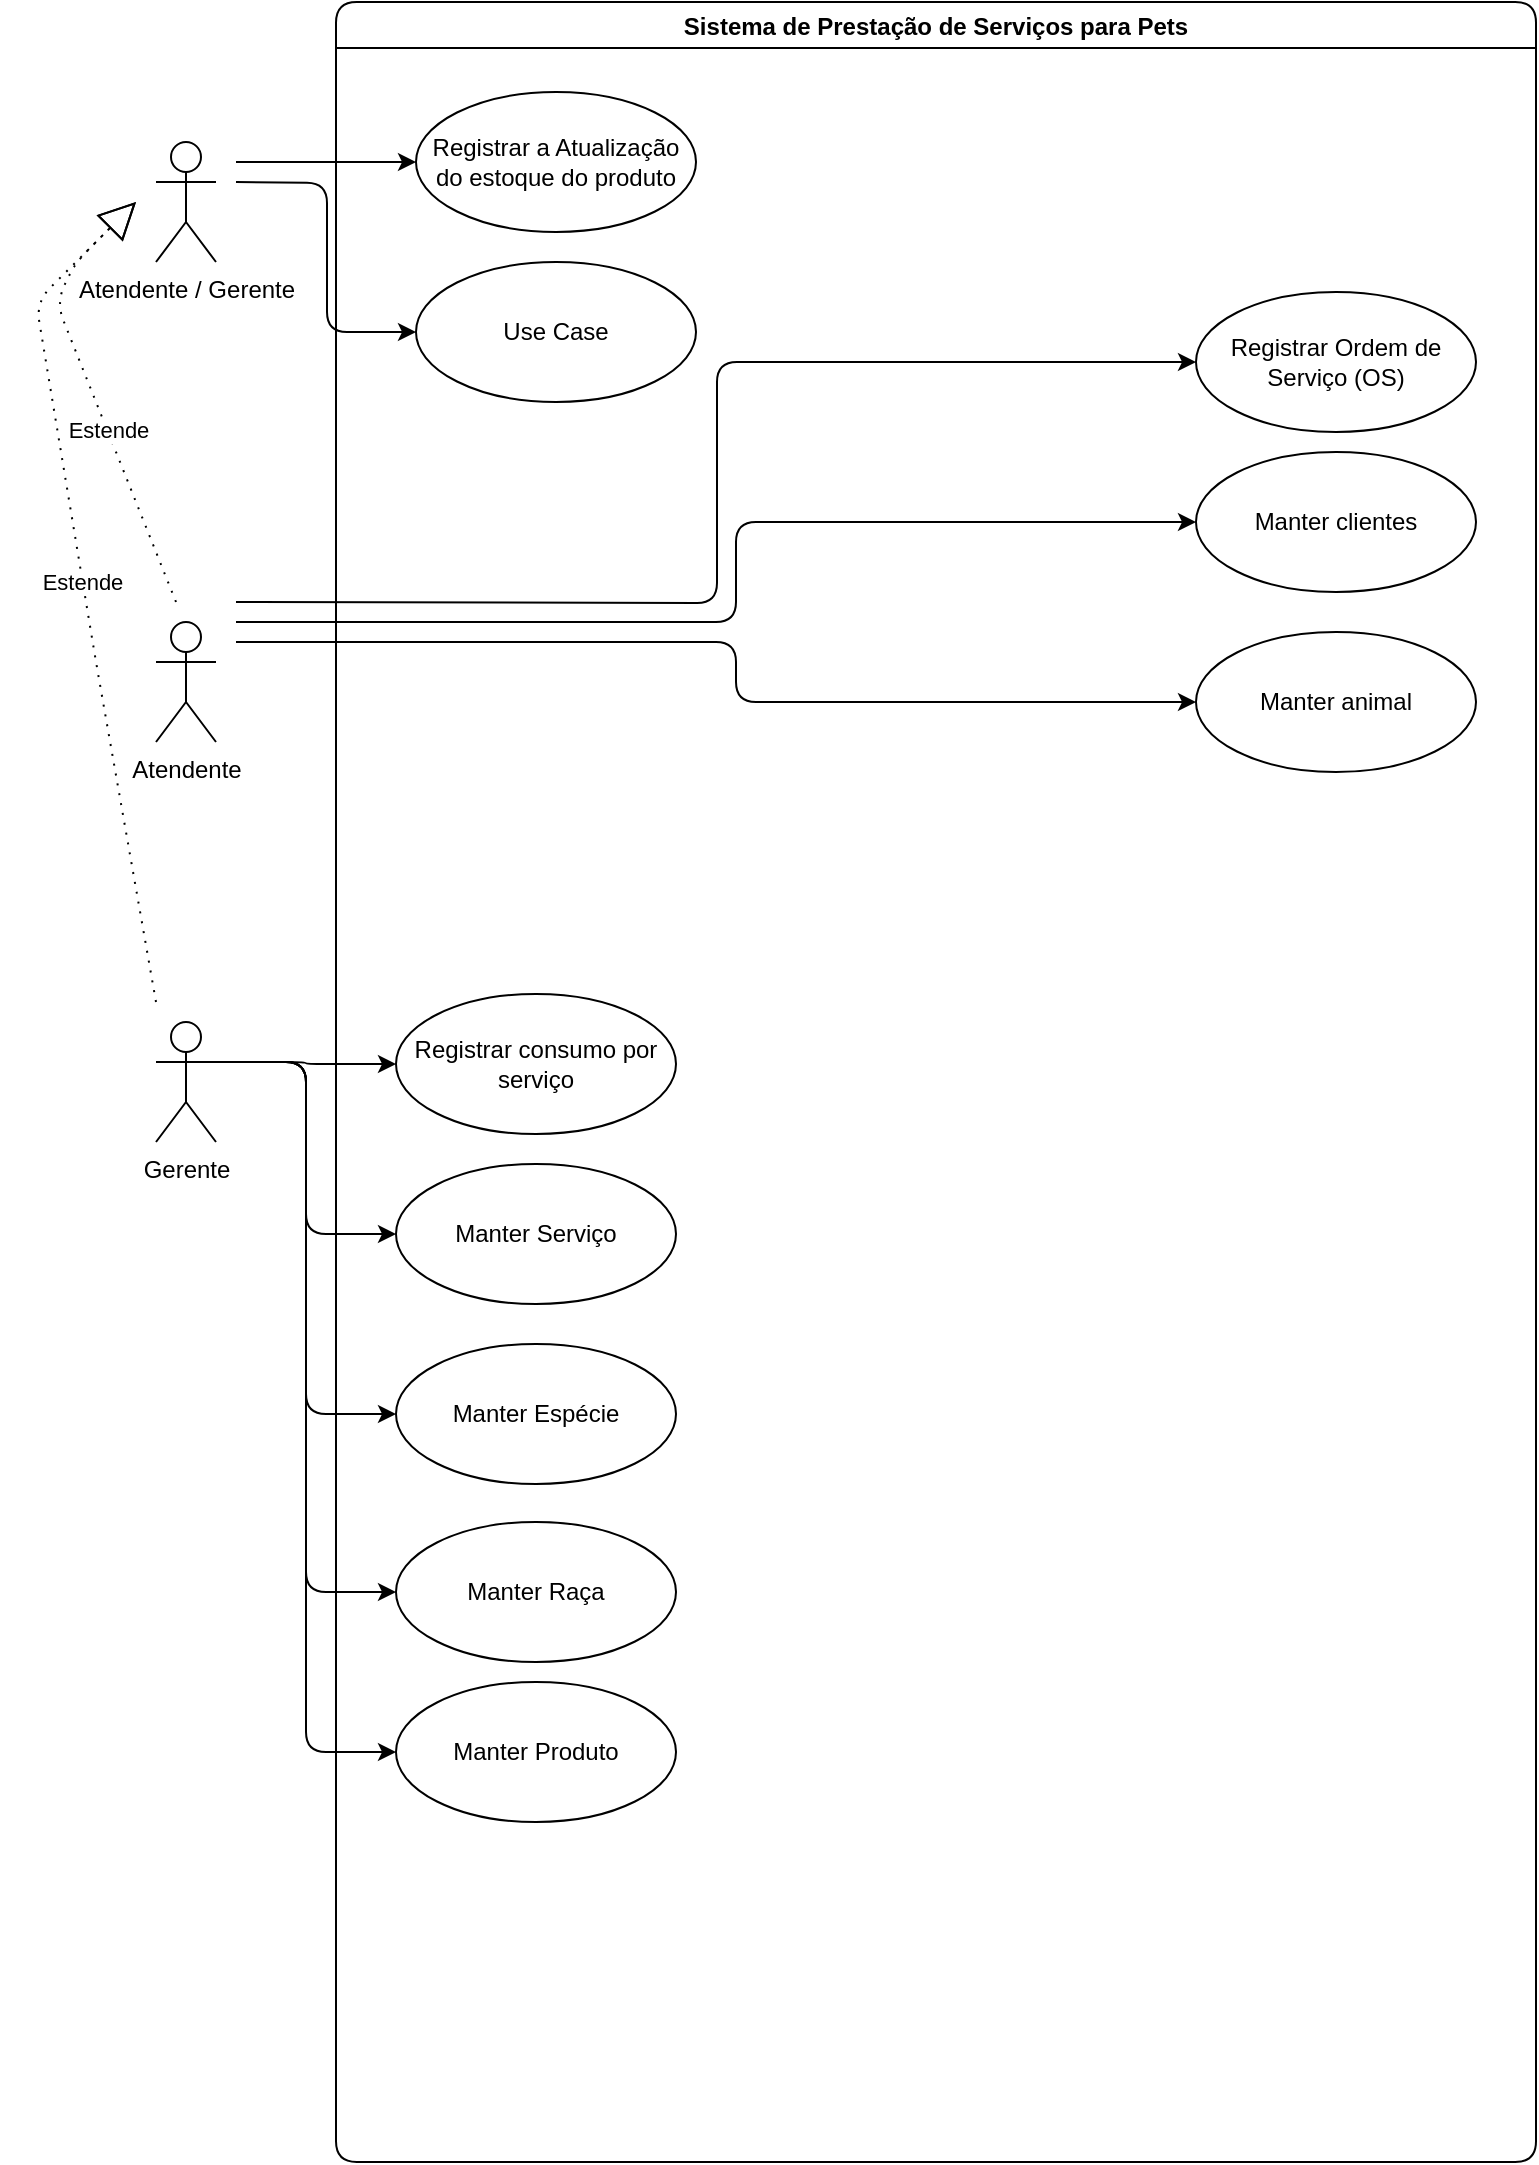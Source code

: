 <mxfile version="18.0.2" type="github">
  <diagram id="bTRfIFRihIKzvD858gBq" name="SPSP">
    <mxGraphModel dx="807" dy="302" grid="1" gridSize="10" guides="1" tooltips="1" connect="1" arrows="1" fold="1" page="1" pageScale="1" pageWidth="827" pageHeight="1169" math="0" shadow="0">
      <root>
        <mxCell id="0" />
        <mxCell id="1" parent="0" />
        <mxCell id="z1uBE7QwBVL69BETw96W-12" style="edgeStyle=orthogonalEdgeStyle;rounded=1;orthogonalLoop=1;jettySize=auto;html=1;entryX=0;entryY=0.5;entryDx=0;entryDy=0;" edge="1" parent="1" target="z1uBE7QwBVL69BETw96W-2">
          <mxGeometry relative="1" as="geometry">
            <mxPoint x="120" y="330" as="sourcePoint" />
          </mxGeometry>
        </mxCell>
        <mxCell id="z1uBE7QwBVL69BETw96W-13" style="edgeStyle=orthogonalEdgeStyle;rounded=1;orthogonalLoop=1;jettySize=auto;html=1;entryX=0;entryY=0.5;entryDx=0;entryDy=0;" edge="1" parent="1" target="wS3j6SwrNlZnIO7xjSNi-28">
          <mxGeometry relative="1" as="geometry">
            <mxPoint x="120" y="340" as="sourcePoint" />
            <Array as="points">
              <mxPoint x="370" y="340" />
              <mxPoint x="370" y="290" />
            </Array>
          </mxGeometry>
        </mxCell>
        <mxCell id="z1uBE7QwBVL69BETw96W-14" style="edgeStyle=orthogonalEdgeStyle;rounded=1;orthogonalLoop=1;jettySize=auto;html=1;entryX=0;entryY=0.5;entryDx=0;entryDy=0;" edge="1" parent="1" target="wS3j6SwrNlZnIO7xjSNi-27">
          <mxGeometry relative="1" as="geometry">
            <mxPoint x="120" y="350" as="sourcePoint" />
            <Array as="points">
              <mxPoint x="370" y="350" />
              <mxPoint x="370" y="380" />
            </Array>
          </mxGeometry>
        </mxCell>
        <mxCell id="wS3j6SwrNlZnIO7xjSNi-1" value="Atendente" style="shape=umlActor;verticalLabelPosition=bottom;verticalAlign=top;html=1;outlineConnect=0;rounded=1;" parent="1" vertex="1">
          <mxGeometry x="80" y="340" width="30" height="60" as="geometry" />
        </mxCell>
        <mxCell id="wS3j6SwrNlZnIO7xjSNi-2" value="Sistema de Prestação de Serviços para Pets" style="swimlane;rounded=1;" parent="1" vertex="1">
          <mxGeometry x="170" y="30" width="600" height="1080" as="geometry" />
        </mxCell>
        <mxCell id="wS3j6SwrNlZnIO7xjSNi-26" value="Registrar a Atualização do estoque do produto" style="ellipse;whiteSpace=wrap;html=1;rounded=1;" parent="wS3j6SwrNlZnIO7xjSNi-2" vertex="1">
          <mxGeometry x="40" y="45" width="140" height="70" as="geometry" />
        </mxCell>
        <mxCell id="wS3j6SwrNlZnIO7xjSNi-28" value="Manter clientes" style="ellipse;whiteSpace=wrap;html=1;rounded=1;" parent="wS3j6SwrNlZnIO7xjSNi-2" vertex="1">
          <mxGeometry x="430" y="225" width="140" height="70" as="geometry" />
        </mxCell>
        <mxCell id="wS3j6SwrNlZnIO7xjSNi-27" value="Manter animal" style="ellipse;whiteSpace=wrap;html=1;rounded=1;" parent="wS3j6SwrNlZnIO7xjSNi-2" vertex="1">
          <mxGeometry x="430" y="315" width="140" height="70" as="geometry" />
        </mxCell>
        <mxCell id="wS3j6SwrNlZnIO7xjSNi-32" value="Registrar consumo por serviço" style="ellipse;whiteSpace=wrap;html=1;rounded=1;" parent="wS3j6SwrNlZnIO7xjSNi-2" vertex="1">
          <mxGeometry x="30" y="496" width="140" height="70" as="geometry" />
        </mxCell>
        <mxCell id="z1uBE7QwBVL69BETw96W-2" value="Registrar Ordem de Serviço (OS)" style="ellipse;whiteSpace=wrap;html=1;rounded=1;shadow=0;" vertex="1" parent="wS3j6SwrNlZnIO7xjSNi-2">
          <mxGeometry x="430" y="145" width="140" height="70" as="geometry" />
        </mxCell>
        <mxCell id="z1uBE7QwBVL69BETw96W-8" value="Use Case" style="ellipse;whiteSpace=wrap;html=1;rounded=1;shadow=0;" vertex="1" parent="wS3j6SwrNlZnIO7xjSNi-2">
          <mxGeometry x="40" y="130" width="140" height="70" as="geometry" />
        </mxCell>
        <mxCell id="z1uBE7QwBVL69BETw96W-15" value="Manter Serviço" style="ellipse;whiteSpace=wrap;html=1;rounded=1;shadow=0;" vertex="1" parent="wS3j6SwrNlZnIO7xjSNi-2">
          <mxGeometry x="30" y="581" width="140" height="70" as="geometry" />
        </mxCell>
        <mxCell id="z1uBE7QwBVL69BETw96W-17" value="Manter Espécie" style="ellipse;whiteSpace=wrap;html=1;rounded=1;shadow=0;" vertex="1" parent="wS3j6SwrNlZnIO7xjSNi-2">
          <mxGeometry x="30" y="671" width="140" height="70" as="geometry" />
        </mxCell>
        <mxCell id="z1uBE7QwBVL69BETw96W-20" value="Manter Raça" style="ellipse;whiteSpace=wrap;html=1;rounded=0;sketch=0;" vertex="1" parent="wS3j6SwrNlZnIO7xjSNi-2">
          <mxGeometry x="30" y="760" width="140" height="70" as="geometry" />
        </mxCell>
        <mxCell id="z1uBE7QwBVL69BETw96W-22" value="Manter Produto" style="ellipse;whiteSpace=wrap;html=1;rounded=0;sketch=0;" vertex="1" parent="wS3j6SwrNlZnIO7xjSNi-2">
          <mxGeometry x="30" y="840" width="140" height="70" as="geometry" />
        </mxCell>
        <mxCell id="wS3j6SwrNlZnIO7xjSNi-43" style="edgeStyle=orthogonalEdgeStyle;rounded=1;orthogonalLoop=1;jettySize=auto;html=1;entryX=0;entryY=0.5;entryDx=0;entryDy=0;" parent="1" target="wS3j6SwrNlZnIO7xjSNi-26" edge="1">
          <mxGeometry relative="1" as="geometry">
            <mxPoint x="120" y="110" as="sourcePoint" />
            <Array as="points">
              <mxPoint x="190" y="110" />
              <mxPoint x="190" y="110" />
            </Array>
          </mxGeometry>
        </mxCell>
        <mxCell id="z1uBE7QwBVL69BETw96W-10" style="edgeStyle=orthogonalEdgeStyle;rounded=1;orthogonalLoop=1;jettySize=auto;html=1;entryX=0;entryY=0.5;entryDx=0;entryDy=0;" edge="1" parent="1" target="z1uBE7QwBVL69BETw96W-8">
          <mxGeometry relative="1" as="geometry">
            <mxPoint x="120" y="120" as="sourcePoint" />
          </mxGeometry>
        </mxCell>
        <mxCell id="wS3j6SwrNlZnIO7xjSNi-18" value="Atendente / Gerente" style="shape=umlActor;verticalLabelPosition=bottom;verticalAlign=top;html=1;outlineConnect=0;rounded=1;" parent="1" vertex="1">
          <mxGeometry x="80" y="100" width="30" height="60" as="geometry" />
        </mxCell>
        <mxCell id="wS3j6SwrNlZnIO7xjSNi-25" value="Estende" style="endArrow=block;endSize=16;endFill=0;html=1;rounded=1;dashed=1;dashPattern=1 4;" parent="1" edge="1">
          <mxGeometry x="-0.183" width="160" relative="1" as="geometry">
            <mxPoint x="90" y="330" as="sourcePoint" />
            <mxPoint x="70" y="130" as="targetPoint" />
            <Array as="points">
              <mxPoint x="30" y="180" />
              <mxPoint x="40" y="160" />
            </Array>
            <mxPoint as="offset" />
          </mxGeometry>
        </mxCell>
        <mxCell id="z1uBE7QwBVL69BETw96W-11" style="edgeStyle=orthogonalEdgeStyle;rounded=1;orthogonalLoop=1;jettySize=auto;html=1;exitX=1;exitY=0.333;exitDx=0;exitDy=0;exitPerimeter=0;entryX=0;entryY=0.5;entryDx=0;entryDy=0;" edge="1" parent="1" source="wS3j6SwrNlZnIO7xjSNi-40" target="wS3j6SwrNlZnIO7xjSNi-32">
          <mxGeometry relative="1" as="geometry" />
        </mxCell>
        <mxCell id="z1uBE7QwBVL69BETw96W-16" style="edgeStyle=orthogonalEdgeStyle;rounded=1;orthogonalLoop=1;jettySize=auto;html=1;exitX=1;exitY=0.333;exitDx=0;exitDy=0;exitPerimeter=0;entryX=0;entryY=0.5;entryDx=0;entryDy=0;" edge="1" parent="1" source="wS3j6SwrNlZnIO7xjSNi-40" target="z1uBE7QwBVL69BETw96W-15">
          <mxGeometry relative="1" as="geometry" />
        </mxCell>
        <mxCell id="z1uBE7QwBVL69BETw96W-18" style="edgeStyle=orthogonalEdgeStyle;rounded=1;orthogonalLoop=1;jettySize=auto;html=1;exitX=1;exitY=0.333;exitDx=0;exitDy=0;exitPerimeter=0;entryX=0;entryY=0.5;entryDx=0;entryDy=0;" edge="1" parent="1" source="wS3j6SwrNlZnIO7xjSNi-40" target="z1uBE7QwBVL69BETw96W-17">
          <mxGeometry relative="1" as="geometry" />
        </mxCell>
        <mxCell id="z1uBE7QwBVL69BETw96W-21" style="edgeStyle=orthogonalEdgeStyle;curved=0;rounded=1;sketch=0;orthogonalLoop=1;jettySize=auto;html=1;exitX=1;exitY=0.333;exitDx=0;exitDy=0;exitPerimeter=0;entryX=0;entryY=0.5;entryDx=0;entryDy=0;" edge="1" parent="1" source="wS3j6SwrNlZnIO7xjSNi-40" target="z1uBE7QwBVL69BETw96W-20">
          <mxGeometry relative="1" as="geometry" />
        </mxCell>
        <mxCell id="z1uBE7QwBVL69BETw96W-23" style="edgeStyle=orthogonalEdgeStyle;curved=0;rounded=1;sketch=0;orthogonalLoop=1;jettySize=auto;html=1;exitX=1;exitY=0.333;exitDx=0;exitDy=0;exitPerimeter=0;entryX=0;entryY=0.5;entryDx=0;entryDy=0;" edge="1" parent="1" source="wS3j6SwrNlZnIO7xjSNi-40" target="z1uBE7QwBVL69BETw96W-22">
          <mxGeometry relative="1" as="geometry" />
        </mxCell>
        <mxCell id="wS3j6SwrNlZnIO7xjSNi-40" value="Gerente" style="shape=umlActor;verticalLabelPosition=bottom;verticalAlign=top;html=1;rounded=1;shadow=0;" parent="1" vertex="1">
          <mxGeometry x="80" y="540" width="30" height="60" as="geometry" />
        </mxCell>
        <mxCell id="z1uBE7QwBVL69BETw96W-19" value="Estende" style="endArrow=block;endSize=16;endFill=0;html=1;rounded=1;sketch=0;curved=0;dashed=1;dashPattern=1 4;" edge="1" parent="1">
          <mxGeometry width="160" relative="1" as="geometry">
            <mxPoint x="80" y="530" as="sourcePoint" />
            <mxPoint x="70" y="130" as="targetPoint" />
            <Array as="points">
              <mxPoint x="50" y="360" />
              <mxPoint x="20" y="180" />
            </Array>
          </mxGeometry>
        </mxCell>
      </root>
    </mxGraphModel>
  </diagram>
</mxfile>
